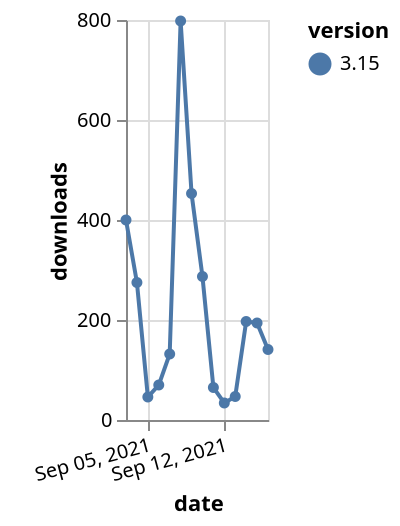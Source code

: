 {"$schema": "https://vega.github.io/schema/vega-lite/v5.json", "description": "A simple bar chart with embedded data.", "data": {"values": [{"date": "2021-09-03", "total": 168511, "delta": 400, "version": "3.15"}, {"date": "2021-09-04", "total": 168786, "delta": 275, "version": "3.15"}, {"date": "2021-09-05", "total": 168832, "delta": 46, "version": "3.15"}, {"date": "2021-09-06", "total": 168902, "delta": 70, "version": "3.15"}, {"date": "2021-09-07", "total": 169034, "delta": 132, "version": "3.15"}, {"date": "2021-09-08", "total": 169832, "delta": 798, "version": "3.15"}, {"date": "2021-09-09", "total": 170285, "delta": 453, "version": "3.15"}, {"date": "2021-09-10", "total": 170572, "delta": 287, "version": "3.15"}, {"date": "2021-09-11", "total": 170637, "delta": 65, "version": "3.15"}, {"date": "2021-09-12", "total": 170671, "delta": 34, "version": "3.15"}, {"date": "2021-09-13", "total": 170718, "delta": 47, "version": "3.15"}, {"date": "2021-09-14", "total": 170915, "delta": 197, "version": "3.15"}, {"date": "2021-09-15", "total": 171109, "delta": 194, "version": "3.15"}, {"date": "2021-09-16", "total": 171250, "delta": 141, "version": "3.15"}]}, "width": "container", "mark": {"type": "line", "point": {"filled": true}}, "encoding": {"x": {"field": "date", "type": "temporal", "timeUnit": "yearmonthdate", "title": "date", "axis": {"labelAngle": -15}}, "y": {"field": "delta", "type": "quantitative", "title": "downloads"}, "color": {"field": "version", "type": "nominal"}, "tooltip": {"field": "delta"}}}